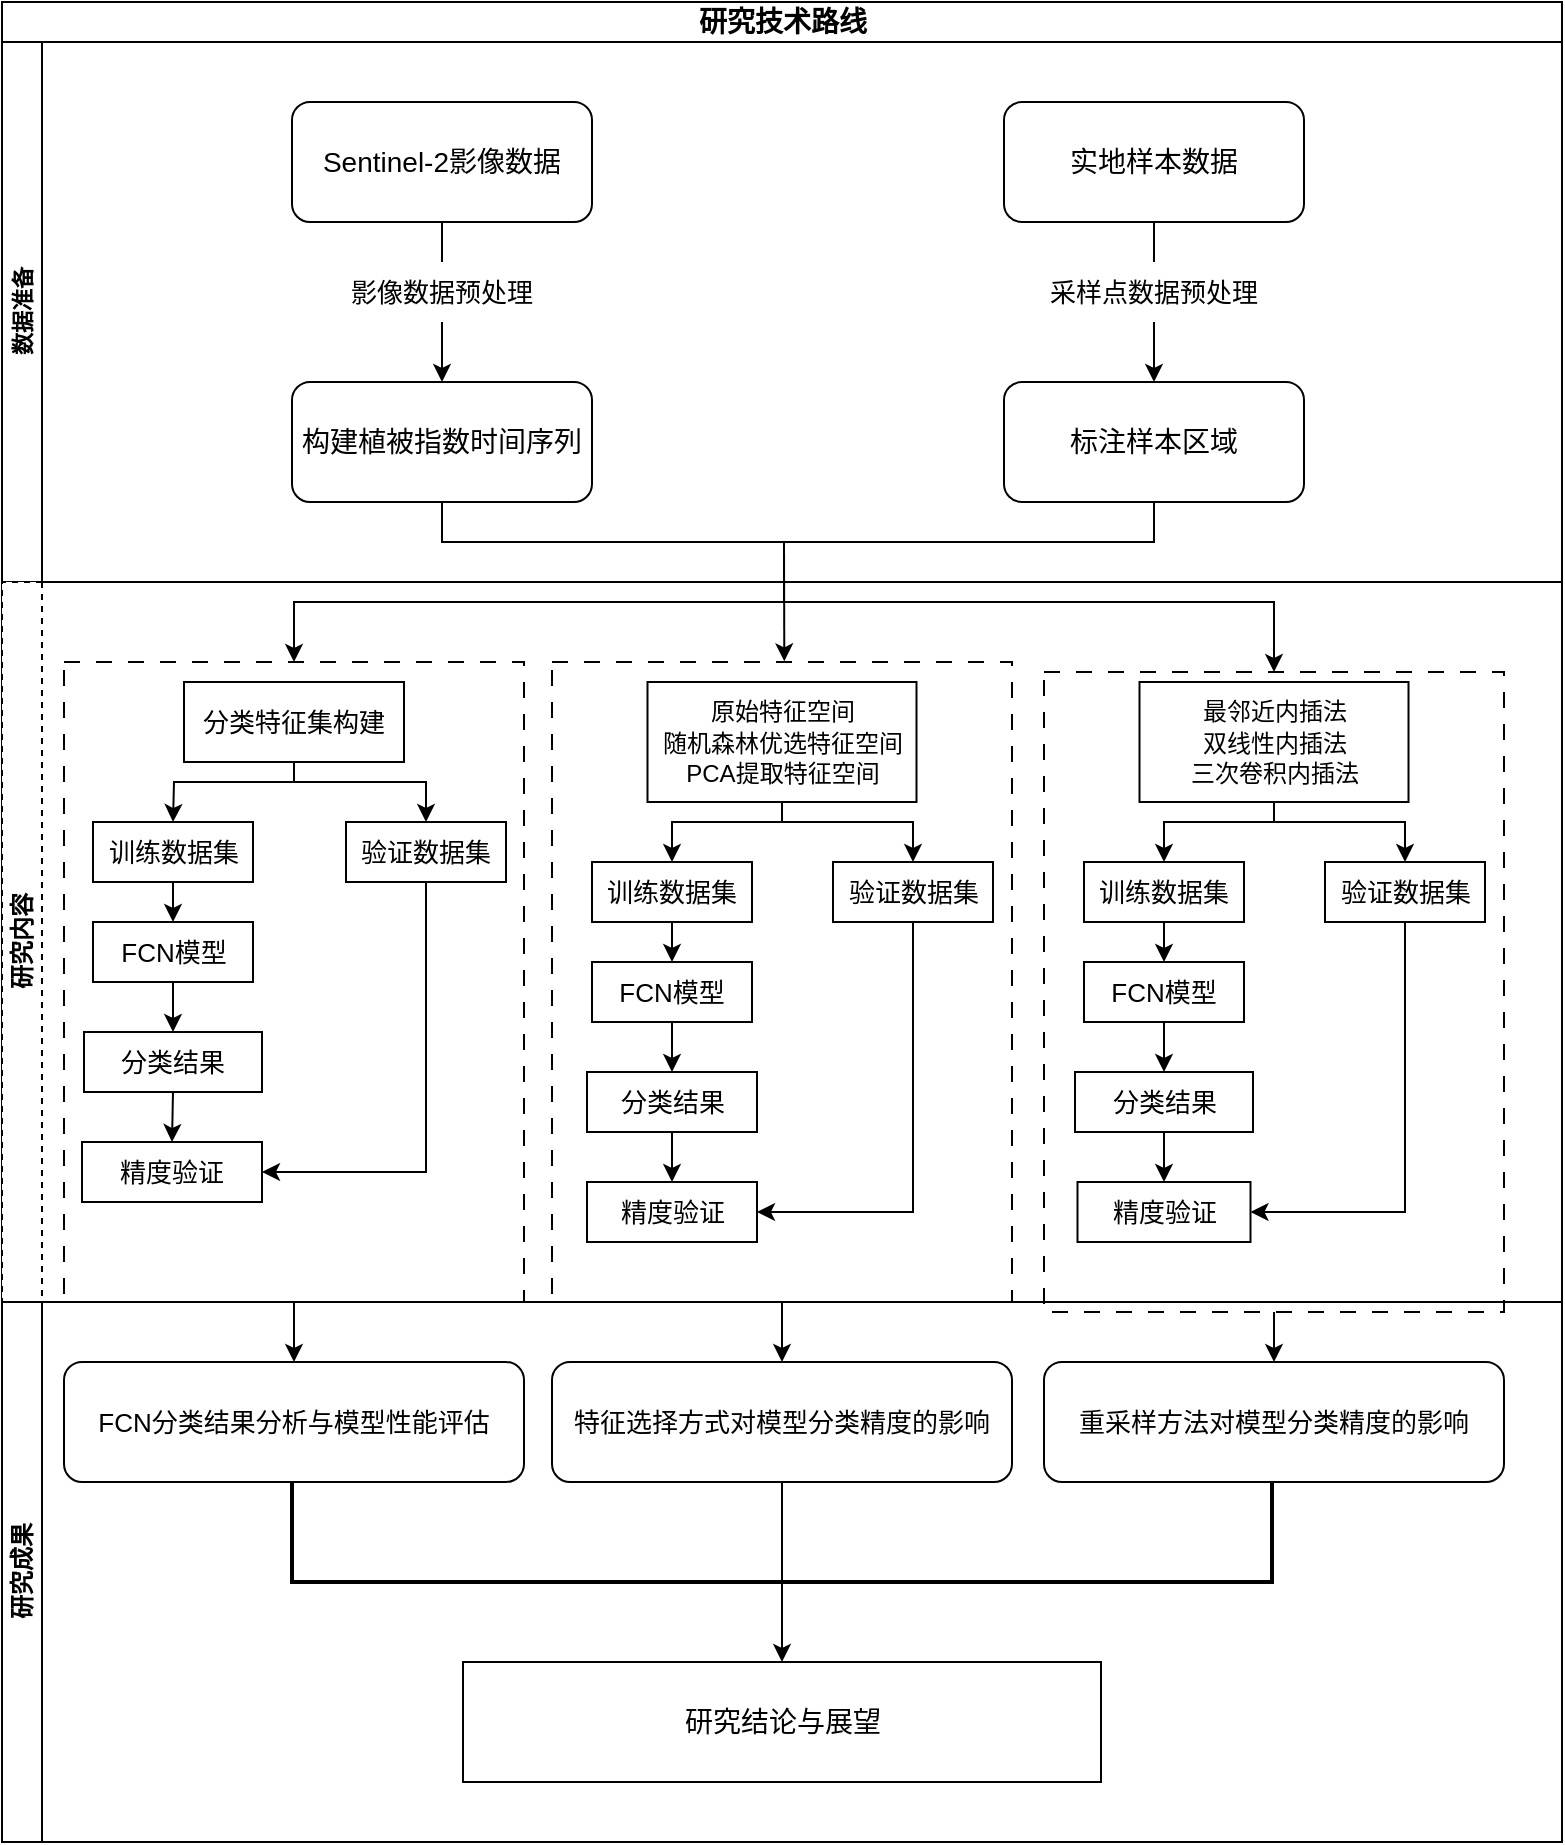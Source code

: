 <mxfile version="26.1.3">
  <diagram name="第 1 页" id="CgFE3xAfPV0Tgq9dVA0W">
    <mxGraphModel dx="1143" dy="623" grid="1" gridSize="10" guides="1" tooltips="1" connect="1" arrows="1" fold="1" page="1" pageScale="1" pageWidth="827" pageHeight="1169" math="0" shadow="0">
      <root>
        <mxCell id="0" />
        <mxCell id="1" parent="0" />
        <mxCell id="VGbDvquzVYpNgdIs1EXN-1" value="&lt;font style=&quot;font-size: 14px;&quot;&gt;研究技术路线&lt;/font&gt;" style="swimlane;childLayout=stackLayout;resizeParent=1;resizeParentMax=0;horizontal=1;startSize=20;horizontalStack=0;html=1;" vertex="1" parent="1">
          <mxGeometry x="39" y="30" width="780" height="920" as="geometry" />
        </mxCell>
        <mxCell id="VGbDvquzVYpNgdIs1EXN-2" value="&lt;font style=&quot;font-size: 11px;&quot;&gt;数据准备&lt;/font&gt;" style="swimlane;startSize=20;horizontal=0;html=1;verticalAlign=middle;" vertex="1" parent="VGbDvquzVYpNgdIs1EXN-1">
          <mxGeometry y="20" width="780" height="270" as="geometry" />
        </mxCell>
        <mxCell id="VGbDvquzVYpNgdIs1EXN-5" value="Sentinel-2影像数据" style="rounded=1;whiteSpace=wrap;html=1;fontSize=14;" vertex="1" parent="VGbDvquzVYpNgdIs1EXN-2">
          <mxGeometry x="145" y="30" width="150" height="60" as="geometry" />
        </mxCell>
        <mxCell id="VGbDvquzVYpNgdIs1EXN-6" value="构建植被指数时间序列" style="rounded=1;whiteSpace=wrap;html=1;fontSize=14;" vertex="1" parent="VGbDvquzVYpNgdIs1EXN-2">
          <mxGeometry x="145" y="170" width="150" height="60" as="geometry" />
        </mxCell>
        <mxCell id="VGbDvquzVYpNgdIs1EXN-7" value="实地样本数据&lt;span style=&quot;color: rgba(0, 0, 0, 0); font-family: monospace; font-size: 0px; text-align: start; text-wrap: nowrap;&quot;&gt;%3CmxGraphModel%3E%3Croot%3E%3CmxCell%20id%3D%220%22%2F%3E%3CmxCell%20id%3D%221%22%20parent%3D%220%22%2F%3E%3CmxCell%20id%3D%222%22%20value%3D%22Sentinel-2%E5%BD%B1%E5%83%8F%E6%95%B0%E6%8D%AE%22%20style%3D%22rounded%3D1%3BwhiteSpace%3Dwrap%3Bhtml%3D1%3BfontSize%3D14%3B%22%20vertex%3D%221%22%20parent%3D%221%22%3E%3CmxGeometry%20x%3D%22130%22%20y%3D%2270%22%20width%3D%22150%22%20height%3D%2260%22%20as%3D%22geometry%22%2F%3E%3C%2FmxCell%3E%3C%2Froot%3E%3C%2FmxGraphModel%3E&lt;/span&gt;" style="rounded=1;whiteSpace=wrap;html=1;fontSize=14;" vertex="1" parent="VGbDvquzVYpNgdIs1EXN-2">
          <mxGeometry x="501" y="30" width="150" height="60" as="geometry" />
        </mxCell>
        <mxCell id="VGbDvquzVYpNgdIs1EXN-8" value="标注样本区域" style="rounded=1;whiteSpace=wrap;html=1;fontSize=14;" vertex="1" parent="VGbDvquzVYpNgdIs1EXN-2">
          <mxGeometry x="501" y="170" width="150" height="60" as="geometry" />
        </mxCell>
        <mxCell id="VGbDvquzVYpNgdIs1EXN-13" style="edgeStyle=orthogonalEdgeStyle;rounded=0;orthogonalLoop=1;jettySize=auto;html=1;exitX=0.5;exitY=1;exitDx=0;exitDy=0;entryX=0.5;entryY=0;entryDx=0;entryDy=0;" edge="1" parent="VGbDvquzVYpNgdIs1EXN-2" source="VGbDvquzVYpNgdIs1EXN-10" target="VGbDvquzVYpNgdIs1EXN-6">
          <mxGeometry relative="1" as="geometry" />
        </mxCell>
        <mxCell id="VGbDvquzVYpNgdIs1EXN-10" value="影像数据预处理" style="text;html=1;align=center;verticalAlign=middle;whiteSpace=wrap;rounded=0;fontSize=13;" vertex="1" parent="VGbDvquzVYpNgdIs1EXN-2">
          <mxGeometry x="170" y="110" width="100" height="30" as="geometry" />
        </mxCell>
        <mxCell id="VGbDvquzVYpNgdIs1EXN-14" value="" style="endArrow=none;html=1;rounded=0;entryX=0.5;entryY=1;entryDx=0;entryDy=0;exitX=0.5;exitY=0;exitDx=0;exitDy=0;" edge="1" parent="VGbDvquzVYpNgdIs1EXN-2" source="VGbDvquzVYpNgdIs1EXN-10" target="VGbDvquzVYpNgdIs1EXN-5">
          <mxGeometry width="50" height="50" relative="1" as="geometry">
            <mxPoint x="510" y="310" as="sourcePoint" />
            <mxPoint x="560" y="260" as="targetPoint" />
          </mxGeometry>
        </mxCell>
        <mxCell id="VGbDvquzVYpNgdIs1EXN-17" style="edgeStyle=orthogonalEdgeStyle;rounded=0;orthogonalLoop=1;jettySize=auto;html=1;exitX=0.5;exitY=1;exitDx=0;exitDy=0;entryX=0.5;entryY=0;entryDx=0;entryDy=0;" edge="1" parent="VGbDvquzVYpNgdIs1EXN-2" source="VGbDvquzVYpNgdIs1EXN-15" target="VGbDvquzVYpNgdIs1EXN-8">
          <mxGeometry relative="1" as="geometry" />
        </mxCell>
        <mxCell id="VGbDvquzVYpNgdIs1EXN-15" value="采样点数据预处理" style="text;html=1;align=center;verticalAlign=middle;whiteSpace=wrap;rounded=0;fontSize=13;" vertex="1" parent="VGbDvquzVYpNgdIs1EXN-2">
          <mxGeometry x="521" y="110" width="110" height="30" as="geometry" />
        </mxCell>
        <mxCell id="VGbDvquzVYpNgdIs1EXN-16" value="" style="endArrow=none;html=1;rounded=0;entryX=0.5;entryY=1;entryDx=0;entryDy=0;exitX=0.5;exitY=0;exitDx=0;exitDy=0;" edge="1" parent="VGbDvquzVYpNgdIs1EXN-2" source="VGbDvquzVYpNgdIs1EXN-15" target="VGbDvquzVYpNgdIs1EXN-7">
          <mxGeometry width="50" height="50" relative="1" as="geometry">
            <mxPoint x="536" y="310" as="sourcePoint" />
            <mxPoint x="586" y="260" as="targetPoint" />
          </mxGeometry>
        </mxCell>
        <mxCell id="VGbDvquzVYpNgdIs1EXN-18" value="" style="endArrow=none;html=1;rounded=0;entryX=0.5;entryY=1;entryDx=0;entryDy=0;exitX=0.5;exitY=1;exitDx=0;exitDy=0;" edge="1" parent="VGbDvquzVYpNgdIs1EXN-2" source="VGbDvquzVYpNgdIs1EXN-8" target="VGbDvquzVYpNgdIs1EXN-6">
          <mxGeometry width="50" height="50" relative="1" as="geometry">
            <mxPoint x="550" y="265" as="sourcePoint" />
            <mxPoint x="560" y="245" as="targetPoint" />
            <Array as="points">
              <mxPoint x="576" y="250" />
              <mxPoint x="220" y="250" />
            </Array>
          </mxGeometry>
        </mxCell>
        <mxCell id="VGbDvquzVYpNgdIs1EXN-3" value="研究内容" style="swimlane;startSize=20;horizontal=0;html=1;dashed=1;" vertex="1" parent="VGbDvquzVYpNgdIs1EXN-1">
          <mxGeometry y="290" width="780" height="360" as="geometry" />
        </mxCell>
        <mxCell id="VGbDvquzVYpNgdIs1EXN-76" value="" style="rounded=0;whiteSpace=wrap;html=1;dashed=1;dashPattern=8 8;" vertex="1" parent="VGbDvquzVYpNgdIs1EXN-3">
          <mxGeometry x="521" y="45" width="230" height="320" as="geometry" />
        </mxCell>
        <mxCell id="VGbDvquzVYpNgdIs1EXN-20" value="" style="rounded=0;whiteSpace=wrap;html=1;dashed=1;dashPattern=8 8;" vertex="1" parent="VGbDvquzVYpNgdIs1EXN-3">
          <mxGeometry x="31" y="40" width="230" height="320" as="geometry" />
        </mxCell>
        <mxCell id="VGbDvquzVYpNgdIs1EXN-38" style="edgeStyle=orthogonalEdgeStyle;rounded=0;orthogonalLoop=1;jettySize=auto;html=1;exitX=0.5;exitY=1;exitDx=0;exitDy=0;entryX=0.5;entryY=0;entryDx=0;entryDy=0;" edge="1" parent="VGbDvquzVYpNgdIs1EXN-3" source="VGbDvquzVYpNgdIs1EXN-23" target="VGbDvquzVYpNgdIs1EXN-25">
          <mxGeometry relative="1" as="geometry">
            <Array as="points">
              <mxPoint x="146" y="100" />
              <mxPoint x="212" y="100" />
            </Array>
          </mxGeometry>
        </mxCell>
        <mxCell id="VGbDvquzVYpNgdIs1EXN-23" value="分类特征集构建" style="rounded=0;whiteSpace=wrap;html=1;fontSize=13;" vertex="1" parent="VGbDvquzVYpNgdIs1EXN-3">
          <mxGeometry x="91" y="50" width="110" height="40" as="geometry" />
        </mxCell>
        <mxCell id="VGbDvquzVYpNgdIs1EXN-39" style="edgeStyle=orthogonalEdgeStyle;rounded=0;orthogonalLoop=1;jettySize=auto;html=1;exitX=0.5;exitY=1;exitDx=0;exitDy=0;entryX=0.5;entryY=0;entryDx=0;entryDy=0;" edge="1" parent="VGbDvquzVYpNgdIs1EXN-3" source="VGbDvquzVYpNgdIs1EXN-24" target="VGbDvquzVYpNgdIs1EXN-26">
          <mxGeometry relative="1" as="geometry" />
        </mxCell>
        <mxCell id="VGbDvquzVYpNgdIs1EXN-24" value="训练数据集" style="rounded=0;whiteSpace=wrap;html=1;fontSize=13;" vertex="1" parent="VGbDvquzVYpNgdIs1EXN-3">
          <mxGeometry x="45.5" y="120" width="80" height="30" as="geometry" />
        </mxCell>
        <mxCell id="VGbDvquzVYpNgdIs1EXN-42" style="edgeStyle=orthogonalEdgeStyle;rounded=0;orthogonalLoop=1;jettySize=auto;html=1;exitX=0.5;exitY=1;exitDx=0;exitDy=0;entryX=1;entryY=0.5;entryDx=0;entryDy=0;" edge="1" parent="VGbDvquzVYpNgdIs1EXN-3" source="VGbDvquzVYpNgdIs1EXN-25" target="VGbDvquzVYpNgdIs1EXN-28">
          <mxGeometry relative="1" as="geometry" />
        </mxCell>
        <mxCell id="VGbDvquzVYpNgdIs1EXN-25" value="验证数据集" style="rounded=0;whiteSpace=wrap;html=1;fontSize=13;" vertex="1" parent="VGbDvquzVYpNgdIs1EXN-3">
          <mxGeometry x="172" y="120" width="80" height="30" as="geometry" />
        </mxCell>
        <mxCell id="VGbDvquzVYpNgdIs1EXN-40" style="edgeStyle=orthogonalEdgeStyle;rounded=0;orthogonalLoop=1;jettySize=auto;html=1;exitX=0.5;exitY=1;exitDx=0;exitDy=0;entryX=0.5;entryY=0;entryDx=0;entryDy=0;" edge="1" parent="VGbDvquzVYpNgdIs1EXN-3" source="VGbDvquzVYpNgdIs1EXN-26" target="VGbDvquzVYpNgdIs1EXN-27">
          <mxGeometry relative="1" as="geometry" />
        </mxCell>
        <mxCell id="VGbDvquzVYpNgdIs1EXN-26" value="FCN模型" style="rounded=0;whiteSpace=wrap;html=1;fontSize=13;" vertex="1" parent="VGbDvquzVYpNgdIs1EXN-3">
          <mxGeometry x="45.5" y="170" width="80" height="30" as="geometry" />
        </mxCell>
        <mxCell id="VGbDvquzVYpNgdIs1EXN-94" style="edgeStyle=orthogonalEdgeStyle;rounded=0;orthogonalLoop=1;jettySize=auto;html=1;exitX=0.5;exitY=1;exitDx=0;exitDy=0;entryX=0.5;entryY=0;entryDx=0;entryDy=0;" edge="1" parent="VGbDvquzVYpNgdIs1EXN-3" source="VGbDvquzVYpNgdIs1EXN-27" target="VGbDvquzVYpNgdIs1EXN-28">
          <mxGeometry relative="1" as="geometry" />
        </mxCell>
        <mxCell id="VGbDvquzVYpNgdIs1EXN-27" value="分类结果&lt;span style=&quot;color: rgba(0, 0, 0, 0); font-family: monospace; font-size: 0px; text-align: start; text-wrap: nowrap;&quot;&gt;%3CmxGraphModel%3E%3Croot%3E%3CmxCell%20id%3D%220%22%2F%3E%3CmxCell%20id%3D%221%22%20parent%3D%220%22%2F%3E%3CmxCell%20id%3D%222%22%20value%3D%22%E8%AE%AD%E7%BB%83%E6%95%B0%E6%8D%AE%E9%9B%86%22%20style%3D%22rounded%3D0%3BwhiteSpace%3Dwrap%3Bhtml%3D1%3BfontSize%3D13%3B%22%20vertex%3D%221%22%20parent%3D%221%22%3E%3CmxGeometry%20x%3D%2299%22%20y%3D%22440%22%20width%3D%2280%22%20height%3D%2230%22%20as%3D%22geometry%22%2F%3E%3C%2FmxCell%3E%3C%2Froot%3E%3C%2FmxGraphModel%3E&lt;/span&gt;" style="rounded=0;whiteSpace=wrap;html=1;fontSize=13;" vertex="1" parent="VGbDvquzVYpNgdIs1EXN-3">
          <mxGeometry x="41" y="225" width="89" height="30" as="geometry" />
        </mxCell>
        <mxCell id="VGbDvquzVYpNgdIs1EXN-28" value="精度验证" style="rounded=0;whiteSpace=wrap;html=1;fontSize=13;" vertex="1" parent="VGbDvquzVYpNgdIs1EXN-3">
          <mxGeometry x="40" y="280" width="90" height="30" as="geometry" />
        </mxCell>
        <mxCell id="VGbDvquzVYpNgdIs1EXN-58" value="" style="rounded=0;whiteSpace=wrap;html=1;dashed=1;dashPattern=8 8;" vertex="1" parent="VGbDvquzVYpNgdIs1EXN-3">
          <mxGeometry x="275" y="40" width="230" height="320" as="geometry" />
        </mxCell>
        <mxCell id="VGbDvquzVYpNgdIs1EXN-45" style="edgeStyle=orthogonalEdgeStyle;rounded=0;orthogonalLoop=1;jettySize=auto;html=1;exitX=0.5;exitY=1;exitDx=0;exitDy=0;entryX=0.5;entryY=0;entryDx=0;entryDy=0;" edge="1" parent="VGbDvquzVYpNgdIs1EXN-3" target="VGbDvquzVYpNgdIs1EXN-50">
          <mxGeometry relative="1" as="geometry">
            <Array as="points">
              <mxPoint x="390" y="120" />
              <mxPoint x="456" y="120" />
            </Array>
            <mxPoint x="390.0" y="100" as="sourcePoint" />
            <mxPoint x="455.5" y="135" as="targetPoint" />
          </mxGeometry>
        </mxCell>
        <mxCell id="VGbDvquzVYpNgdIs1EXN-46" value="&lt;font style=&quot;font-size: 12px;&quot;&gt;原始特征空间&lt;/font&gt;&lt;div&gt;&lt;font style=&quot;font-size: 12px;&quot;&gt;随机森林优选特征空间&lt;/font&gt;&lt;/div&gt;&lt;div&gt;&lt;font style=&quot;font-size: 12px;&quot;&gt;PCA提取特征空间&lt;/font&gt;&lt;/div&gt;" style="rounded=0;whiteSpace=wrap;html=1;fontSize=13;" vertex="1" parent="VGbDvquzVYpNgdIs1EXN-3">
          <mxGeometry x="322.75" y="50" width="134.5" height="60" as="geometry" />
        </mxCell>
        <mxCell id="VGbDvquzVYpNgdIs1EXN-47" style="edgeStyle=orthogonalEdgeStyle;rounded=0;orthogonalLoop=1;jettySize=auto;html=1;exitX=0.5;exitY=1;exitDx=0;exitDy=0;entryX=0.5;entryY=0;entryDx=0;entryDy=0;" edge="1" parent="VGbDvquzVYpNgdIs1EXN-3" source="VGbDvquzVYpNgdIs1EXN-48" target="VGbDvquzVYpNgdIs1EXN-52">
          <mxGeometry relative="1" as="geometry" />
        </mxCell>
        <mxCell id="VGbDvquzVYpNgdIs1EXN-48" value="训练数据集" style="rounded=0;whiteSpace=wrap;html=1;fontSize=13;" vertex="1" parent="VGbDvquzVYpNgdIs1EXN-3">
          <mxGeometry x="295" y="140" width="80" height="30" as="geometry" />
        </mxCell>
        <mxCell id="VGbDvquzVYpNgdIs1EXN-49" style="edgeStyle=orthogonalEdgeStyle;rounded=0;orthogonalLoop=1;jettySize=auto;html=1;exitX=0.5;exitY=1;exitDx=0;exitDy=0;entryX=1;entryY=0.5;entryDx=0;entryDy=0;" edge="1" parent="VGbDvquzVYpNgdIs1EXN-3" source="VGbDvquzVYpNgdIs1EXN-50" target="VGbDvquzVYpNgdIs1EXN-55">
          <mxGeometry relative="1" as="geometry" />
        </mxCell>
        <mxCell id="VGbDvquzVYpNgdIs1EXN-50" value="验证数据集" style="rounded=0;whiteSpace=wrap;html=1;fontSize=13;" vertex="1" parent="VGbDvquzVYpNgdIs1EXN-3">
          <mxGeometry x="415.5" y="140" width="80" height="30" as="geometry" />
        </mxCell>
        <mxCell id="VGbDvquzVYpNgdIs1EXN-51" style="edgeStyle=orthogonalEdgeStyle;rounded=0;orthogonalLoop=1;jettySize=auto;html=1;exitX=0.5;exitY=1;exitDx=0;exitDy=0;entryX=0.5;entryY=0;entryDx=0;entryDy=0;" edge="1" parent="VGbDvquzVYpNgdIs1EXN-3" source="VGbDvquzVYpNgdIs1EXN-52" target="VGbDvquzVYpNgdIs1EXN-54">
          <mxGeometry relative="1" as="geometry" />
        </mxCell>
        <mxCell id="VGbDvquzVYpNgdIs1EXN-52" value="FCN模型" style="rounded=0;whiteSpace=wrap;html=1;fontSize=13;" vertex="1" parent="VGbDvquzVYpNgdIs1EXN-3">
          <mxGeometry x="295" y="190" width="80" height="30" as="geometry" />
        </mxCell>
        <mxCell id="VGbDvquzVYpNgdIs1EXN-53" style="edgeStyle=orthogonalEdgeStyle;rounded=0;orthogonalLoop=1;jettySize=auto;html=1;exitX=0.5;exitY=1;exitDx=0;exitDy=0;entryX=0.5;entryY=0;entryDx=0;entryDy=0;" edge="1" parent="VGbDvquzVYpNgdIs1EXN-3" source="VGbDvquzVYpNgdIs1EXN-54" target="VGbDvquzVYpNgdIs1EXN-55">
          <mxGeometry relative="1" as="geometry" />
        </mxCell>
        <mxCell id="VGbDvquzVYpNgdIs1EXN-54" value="分类结果&lt;span style=&quot;color: rgba(0, 0, 0, 0); font-family: monospace; font-size: 0px; text-align: start; text-wrap: nowrap;&quot;&gt;%3CmxGraphModel%3E%3Croot%3E%3CmxCell%20id%3D%220%22%2F%3E%3CmxCell%20id%3D%221%22%20parent%3D%220%22%2F%3E%3CmxCell%20id%3D%222%22%20value%3D%22%E8%AE%AD%E7%BB%83%E6%95%B0%E6%8D%AE%E9%9B%86%22%20style%3D%22rounded%3D0%3BwhiteSpace%3Dwrap%3Bhtml%3D1%3BfontSize%3D13%3B%22%20vertex%3D%221%22%20parent%3D%221%22%3E%3CmxGeometry%20x%3D%2299%22%20y%3D%22440%22%20width%3D%2280%22%20height%3D%2230%22%20as%3D%22geometry%22%2F%3E%3C%2FmxCell%3E%3C%2Froot%3E%3C%2FmxGraphModel%3E&lt;/span&gt;" style="rounded=0;whiteSpace=wrap;html=1;fontSize=13;" vertex="1" parent="VGbDvquzVYpNgdIs1EXN-3">
          <mxGeometry x="292.5" y="245" width="85" height="30" as="geometry" />
        </mxCell>
        <mxCell id="VGbDvquzVYpNgdIs1EXN-55" value="精度验证" style="rounded=0;whiteSpace=wrap;html=1;fontSize=13;" vertex="1" parent="VGbDvquzVYpNgdIs1EXN-3">
          <mxGeometry x="292.5" y="300" width="85" height="30" as="geometry" />
        </mxCell>
        <mxCell id="VGbDvquzVYpNgdIs1EXN-78" style="edgeStyle=orthogonalEdgeStyle;rounded=0;orthogonalLoop=1;jettySize=auto;html=1;exitX=0.5;exitY=1;exitDx=0;exitDy=0;entryX=0.5;entryY=0;entryDx=0;entryDy=0;" edge="1" parent="VGbDvquzVYpNgdIs1EXN-3" target="VGbDvquzVYpNgdIs1EXN-83">
          <mxGeometry relative="1" as="geometry">
            <Array as="points">
              <mxPoint x="636" y="120" />
              <mxPoint x="702" y="120" />
            </Array>
            <mxPoint x="636.0" y="100" as="sourcePoint" />
            <mxPoint x="701.5" y="135" as="targetPoint" />
          </mxGeometry>
        </mxCell>
        <mxCell id="VGbDvquzVYpNgdIs1EXN-79" value="&lt;font style=&quot;font-size: 12px;&quot;&gt;最邻近内插法&lt;/font&gt;&lt;div&gt;&lt;font style=&quot;font-size: 12px;&quot;&gt;双线性内插法&lt;/font&gt;&lt;/div&gt;&lt;div&gt;&lt;font style=&quot;font-size: 12px;&quot;&gt;三次卷积内插法&lt;/font&gt;&lt;/div&gt;" style="rounded=0;whiteSpace=wrap;html=1;fontSize=13;" vertex="1" parent="VGbDvquzVYpNgdIs1EXN-3">
          <mxGeometry x="568.75" y="50" width="134.5" height="60" as="geometry" />
        </mxCell>
        <mxCell id="VGbDvquzVYpNgdIs1EXN-80" style="edgeStyle=orthogonalEdgeStyle;rounded=0;orthogonalLoop=1;jettySize=auto;html=1;exitX=0.5;exitY=1;exitDx=0;exitDy=0;entryX=0.5;entryY=0;entryDx=0;entryDy=0;" edge="1" parent="VGbDvquzVYpNgdIs1EXN-3" source="VGbDvquzVYpNgdIs1EXN-81" target="VGbDvquzVYpNgdIs1EXN-85">
          <mxGeometry relative="1" as="geometry" />
        </mxCell>
        <mxCell id="VGbDvquzVYpNgdIs1EXN-81" value="训练数据集" style="rounded=0;whiteSpace=wrap;html=1;fontSize=13;" vertex="1" parent="VGbDvquzVYpNgdIs1EXN-3">
          <mxGeometry x="541" y="140" width="80" height="30" as="geometry" />
        </mxCell>
        <mxCell id="VGbDvquzVYpNgdIs1EXN-82" style="edgeStyle=orthogonalEdgeStyle;rounded=0;orthogonalLoop=1;jettySize=auto;html=1;exitX=0.5;exitY=1;exitDx=0;exitDy=0;entryX=1;entryY=0.5;entryDx=0;entryDy=0;" edge="1" parent="VGbDvquzVYpNgdIs1EXN-3" source="VGbDvquzVYpNgdIs1EXN-83" target="VGbDvquzVYpNgdIs1EXN-88">
          <mxGeometry relative="1" as="geometry" />
        </mxCell>
        <mxCell id="VGbDvquzVYpNgdIs1EXN-83" value="验证数据集" style="rounded=0;whiteSpace=wrap;html=1;fontSize=13;" vertex="1" parent="VGbDvquzVYpNgdIs1EXN-3">
          <mxGeometry x="661.5" y="140" width="80" height="30" as="geometry" />
        </mxCell>
        <mxCell id="VGbDvquzVYpNgdIs1EXN-91" style="edgeStyle=orthogonalEdgeStyle;rounded=0;orthogonalLoop=1;jettySize=auto;html=1;exitX=0.5;exitY=1;exitDx=0;exitDy=0;entryX=0.5;entryY=0;entryDx=0;entryDy=0;" edge="1" parent="VGbDvquzVYpNgdIs1EXN-3" source="VGbDvquzVYpNgdIs1EXN-85" target="VGbDvquzVYpNgdIs1EXN-87">
          <mxGeometry relative="1" as="geometry" />
        </mxCell>
        <mxCell id="VGbDvquzVYpNgdIs1EXN-85" value="FCN模型" style="rounded=0;whiteSpace=wrap;html=1;fontSize=13;" vertex="1" parent="VGbDvquzVYpNgdIs1EXN-3">
          <mxGeometry x="541" y="190" width="80" height="30" as="geometry" />
        </mxCell>
        <mxCell id="VGbDvquzVYpNgdIs1EXN-92" style="edgeStyle=orthogonalEdgeStyle;rounded=0;orthogonalLoop=1;jettySize=auto;html=1;exitX=0.5;exitY=1;exitDx=0;exitDy=0;entryX=0.5;entryY=0;entryDx=0;entryDy=0;" edge="1" parent="VGbDvquzVYpNgdIs1EXN-3" source="VGbDvquzVYpNgdIs1EXN-87" target="VGbDvquzVYpNgdIs1EXN-88">
          <mxGeometry relative="1" as="geometry" />
        </mxCell>
        <mxCell id="VGbDvquzVYpNgdIs1EXN-87" value="分类结果&lt;span style=&quot;color: rgba(0, 0, 0, 0); font-family: monospace; font-size: 0px; text-align: start; text-wrap: nowrap;&quot;&gt;%3CmxGraphModel%3E%3Croot%3E%3CmxCell%20id%3D%220%22%2F%3E%3CmxCell%20id%3D%221%22%20parent%3D%220%22%2F%3E%3CmxCell%20id%3D%222%22%20value%3D%22%E8%AE%AD%E7%BB%83%E6%95%B0%E6%8D%AE%E9%9B%86%22%20style%3D%22rounded%3D0%3BwhiteSpace%3Dwrap%3Bhtml%3D1%3BfontSize%3D13%3B%22%20vertex%3D%221%22%20parent%3D%221%22%3E%3CmxGeometry%20x%3D%2299%22%20y%3D%22440%22%20width%3D%2280%22%20height%3D%2230%22%20as%3D%22geometry%22%2F%3E%3C%2FmxCell%3E%3C%2Froot%3E%3C%2FmxGraphModel%3E&lt;/span&gt;" style="rounded=0;whiteSpace=wrap;html=1;fontSize=13;" vertex="1" parent="VGbDvquzVYpNgdIs1EXN-3">
          <mxGeometry x="536.5" y="245" width="89" height="30" as="geometry" />
        </mxCell>
        <mxCell id="VGbDvquzVYpNgdIs1EXN-88" value="精度验证" style="rounded=0;whiteSpace=wrap;html=1;fontSize=13;" vertex="1" parent="VGbDvquzVYpNgdIs1EXN-3">
          <mxGeometry x="537.75" y="300" width="86.5" height="30" as="geometry" />
        </mxCell>
        <mxCell id="VGbDvquzVYpNgdIs1EXN-89" value="" style="endArrow=classic;html=1;rounded=0;exitX=0.5;exitY=1;exitDx=0;exitDy=0;entryX=0.5;entryY=0;entryDx=0;entryDy=0;" edge="1" parent="VGbDvquzVYpNgdIs1EXN-3" source="VGbDvquzVYpNgdIs1EXN-79" target="VGbDvquzVYpNgdIs1EXN-81">
          <mxGeometry width="50" height="50" relative="1" as="geometry">
            <mxPoint x="481" y="120" as="sourcePoint" />
            <mxPoint x="531" y="70" as="targetPoint" />
            <Array as="points">
              <mxPoint x="636" y="120" />
              <mxPoint x="581" y="120" />
            </Array>
          </mxGeometry>
        </mxCell>
        <mxCell id="VGbDvquzVYpNgdIs1EXN-93" value="" style="endArrow=classic;html=1;rounded=0;exitX=0.5;exitY=1;exitDx=0;exitDy=0;entryX=0.5;entryY=0;entryDx=0;entryDy=0;" edge="1" parent="VGbDvquzVYpNgdIs1EXN-3" source="VGbDvquzVYpNgdIs1EXN-46" target="VGbDvquzVYpNgdIs1EXN-48">
          <mxGeometry width="50" height="50" relative="1" as="geometry">
            <mxPoint x="321" y="100" as="sourcePoint" />
            <mxPoint x="371" y="50" as="targetPoint" />
            <Array as="points">
              <mxPoint x="390" y="120" />
              <mxPoint x="335" y="120" />
            </Array>
          </mxGeometry>
        </mxCell>
        <mxCell id="VGbDvquzVYpNgdIs1EXN-95" value="" style="endArrow=classic;html=1;rounded=0;exitX=0.5;exitY=1;exitDx=0;exitDy=0;entryX=0.5;entryY=0;entryDx=0;entryDy=0;" edge="1" parent="VGbDvquzVYpNgdIs1EXN-3" source="VGbDvquzVYpNgdIs1EXN-23" target="VGbDvquzVYpNgdIs1EXN-24">
          <mxGeometry width="50" height="50" relative="1" as="geometry">
            <mxPoint x="171" y="120" as="sourcePoint" />
            <mxPoint x="221" y="70" as="targetPoint" />
            <Array as="points">
              <mxPoint x="146" y="100" />
              <mxPoint x="86" y="100" />
            </Array>
          </mxGeometry>
        </mxCell>
        <mxCell id="VGbDvquzVYpNgdIs1EXN-4" value="研究成果" style="swimlane;startSize=20;horizontal=0;html=1;" vertex="1" parent="VGbDvquzVYpNgdIs1EXN-1">
          <mxGeometry y="650" width="780" height="270" as="geometry" />
        </mxCell>
        <mxCell id="VGbDvquzVYpNgdIs1EXN-96" value="FCN分类结果分析与模型性能评估" style="rounded=1;whiteSpace=wrap;html=1;fontSize=13;" vertex="1" parent="VGbDvquzVYpNgdIs1EXN-4">
          <mxGeometry x="31" y="30" width="230" height="60" as="geometry" />
        </mxCell>
        <mxCell id="VGbDvquzVYpNgdIs1EXN-97" value="特征选择方式对模型分类精度的影响" style="rounded=1;whiteSpace=wrap;html=1;fontSize=13;" vertex="1" parent="VGbDvquzVYpNgdIs1EXN-4">
          <mxGeometry x="275" y="30" width="230" height="60" as="geometry" />
        </mxCell>
        <mxCell id="VGbDvquzVYpNgdIs1EXN-98" value="重采样方法对模型分类精度的影响" style="rounded=1;whiteSpace=wrap;html=1;fontSize=13;" vertex="1" parent="VGbDvquzVYpNgdIs1EXN-4">
          <mxGeometry x="521" y="30" width="230" height="60" as="geometry" />
        </mxCell>
        <mxCell id="VGbDvquzVYpNgdIs1EXN-102" value="" style="strokeWidth=2;html=1;shape=mxgraph.flowchart.annotation_1;align=left;pointerEvents=1;rotation=-90;" vertex="1" parent="VGbDvquzVYpNgdIs1EXN-4">
          <mxGeometry x="365" y="-130" width="50" height="490" as="geometry" />
        </mxCell>
        <mxCell id="VGbDvquzVYpNgdIs1EXN-104" value="研究结论与展望" style="rounded=0;whiteSpace=wrap;html=1;fontSize=14;" vertex="1" parent="VGbDvquzVYpNgdIs1EXN-4">
          <mxGeometry x="230.5" y="180" width="319" height="60" as="geometry" />
        </mxCell>
        <mxCell id="VGbDvquzVYpNgdIs1EXN-106" value="" style="endArrow=classic;html=1;rounded=0;exitX=1;exitY=0.5;exitDx=0;exitDy=0;exitPerimeter=0;entryX=0.5;entryY=0;entryDx=0;entryDy=0;" edge="1" parent="VGbDvquzVYpNgdIs1EXN-4" source="VGbDvquzVYpNgdIs1EXN-102" target="VGbDvquzVYpNgdIs1EXN-104">
          <mxGeometry width="50" height="50" relative="1" as="geometry">
            <mxPoint x="321" y="190" as="sourcePoint" />
            <mxPoint x="371" y="140" as="targetPoint" />
          </mxGeometry>
        </mxCell>
        <mxCell id="VGbDvquzVYpNgdIs1EXN-99" style="edgeStyle=orthogonalEdgeStyle;rounded=0;orthogonalLoop=1;jettySize=auto;html=1;exitX=0.5;exitY=1;exitDx=0;exitDy=0;entryX=0.5;entryY=0;entryDx=0;entryDy=0;" edge="1" parent="VGbDvquzVYpNgdIs1EXN-1" source="VGbDvquzVYpNgdIs1EXN-20" target="VGbDvquzVYpNgdIs1EXN-96">
          <mxGeometry relative="1" as="geometry" />
        </mxCell>
        <mxCell id="VGbDvquzVYpNgdIs1EXN-100" style="edgeStyle=orthogonalEdgeStyle;rounded=0;orthogonalLoop=1;jettySize=auto;html=1;exitX=0.5;exitY=1;exitDx=0;exitDy=0;entryX=0.5;entryY=0;entryDx=0;entryDy=0;" edge="1" parent="VGbDvquzVYpNgdIs1EXN-1" source="VGbDvquzVYpNgdIs1EXN-58" target="VGbDvquzVYpNgdIs1EXN-97">
          <mxGeometry relative="1" as="geometry" />
        </mxCell>
        <mxCell id="VGbDvquzVYpNgdIs1EXN-101" style="edgeStyle=orthogonalEdgeStyle;rounded=0;orthogonalLoop=1;jettySize=auto;html=1;exitX=0.5;exitY=1;exitDx=0;exitDy=0;entryX=0.5;entryY=0;entryDx=0;entryDy=0;" edge="1" parent="VGbDvquzVYpNgdIs1EXN-1" source="VGbDvquzVYpNgdIs1EXN-76" target="VGbDvquzVYpNgdIs1EXN-98">
          <mxGeometry relative="1" as="geometry" />
        </mxCell>
        <mxCell id="VGbDvquzVYpNgdIs1EXN-108" value="" style="endArrow=classic;html=1;rounded=0;entryX=0.505;entryY=-0.001;entryDx=0;entryDy=0;entryPerimeter=0;" edge="1" parent="1" target="VGbDvquzVYpNgdIs1EXN-58">
          <mxGeometry width="50" height="50" relative="1" as="geometry">
            <mxPoint x="430" y="300" as="sourcePoint" />
            <mxPoint x="530" y="270" as="targetPoint" />
          </mxGeometry>
        </mxCell>
        <mxCell id="VGbDvquzVYpNgdIs1EXN-109" value="" style="endArrow=classic;html=1;rounded=0;entryX=0.5;entryY=0;entryDx=0;entryDy=0;" edge="1" parent="1" target="VGbDvquzVYpNgdIs1EXN-20">
          <mxGeometry width="50" height="50" relative="1" as="geometry">
            <mxPoint x="430" y="300" as="sourcePoint" />
            <mxPoint x="460" y="320" as="targetPoint" />
            <Array as="points">
              <mxPoint x="430" y="330" />
              <mxPoint x="185" y="330" />
            </Array>
          </mxGeometry>
        </mxCell>
        <mxCell id="VGbDvquzVYpNgdIs1EXN-111" value="" style="endArrow=classic;html=1;rounded=0;entryX=0.5;entryY=0;entryDx=0;entryDy=0;" edge="1" parent="1" target="VGbDvquzVYpNgdIs1EXN-76">
          <mxGeometry width="50" height="50" relative="1" as="geometry">
            <mxPoint x="430" y="300" as="sourcePoint" />
            <mxPoint x="560" y="340" as="targetPoint" />
            <Array as="points">
              <mxPoint x="430" y="330" />
              <mxPoint x="675" y="330" />
            </Array>
          </mxGeometry>
        </mxCell>
      </root>
    </mxGraphModel>
  </diagram>
</mxfile>

